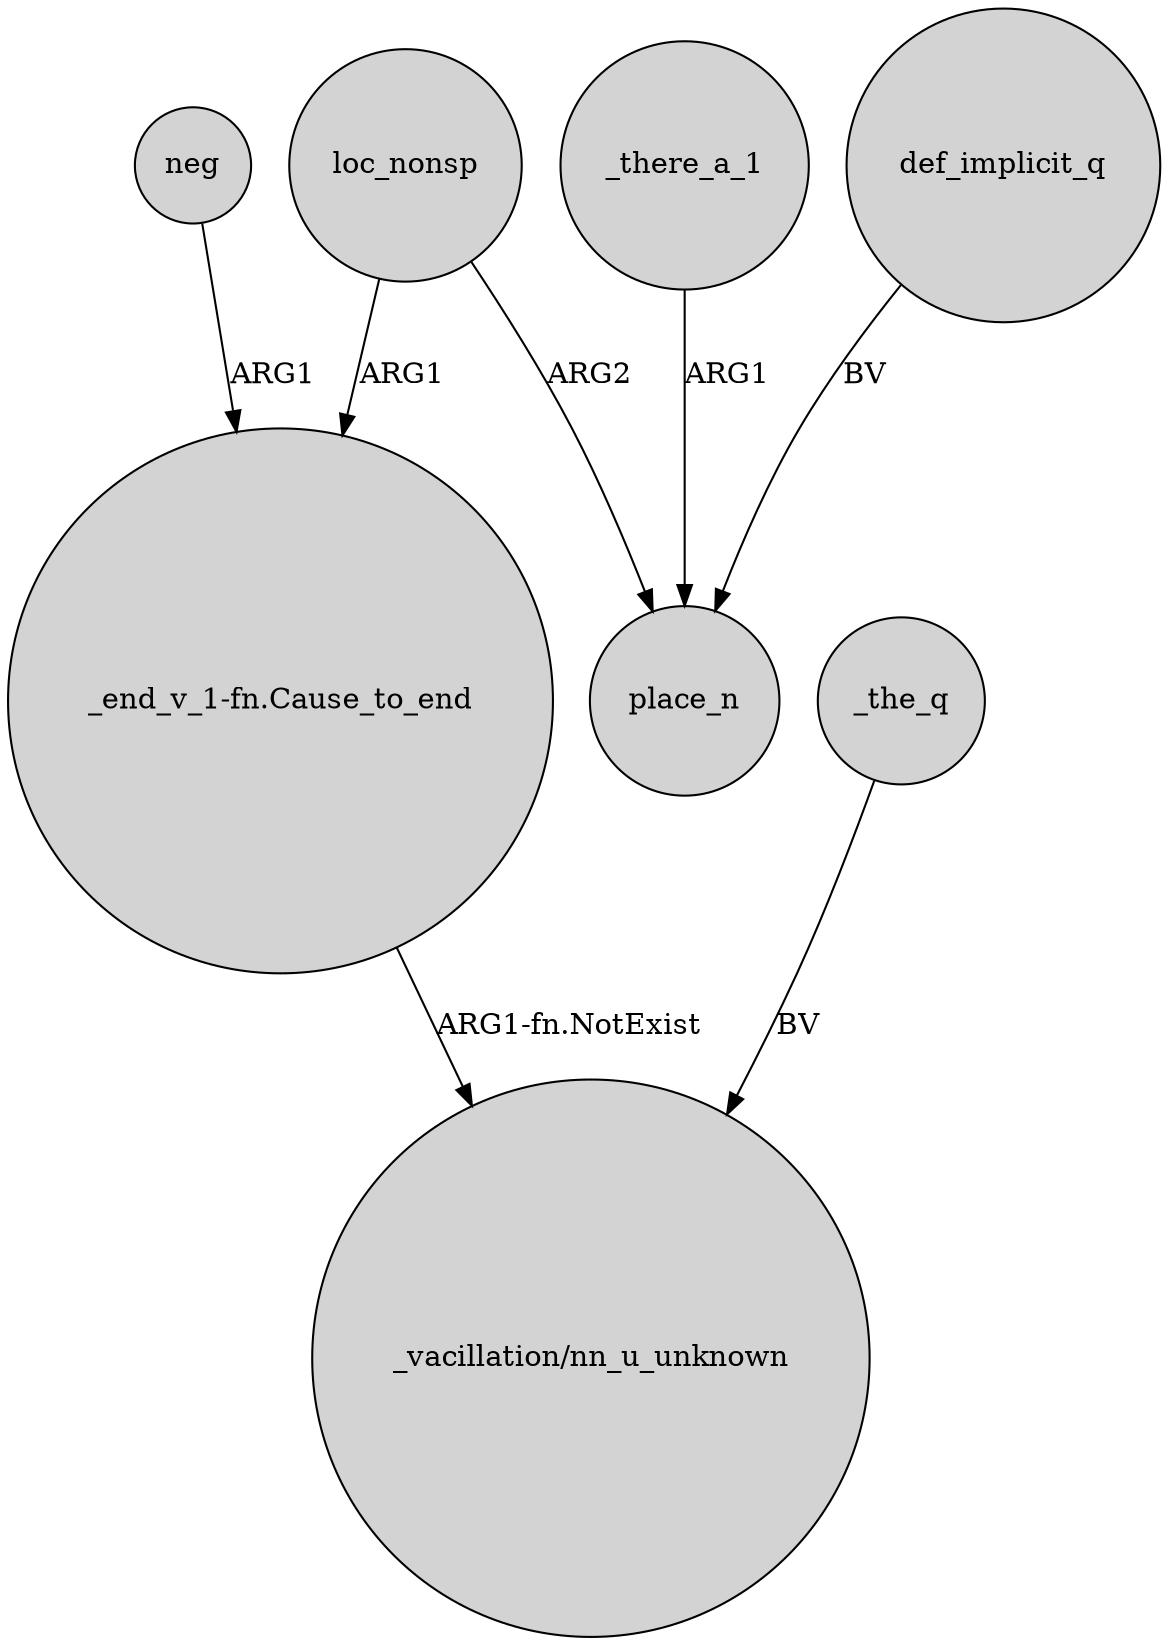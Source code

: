 digraph {
	node [shape=circle style=filled]
	loc_nonsp -> place_n [label=ARG2]
	def_implicit_q -> place_n [label=BV]
	"_end_v_1-fn.Cause_to_end" -> "_vacillation/nn_u_unknown" [label="ARG1-fn.NotExist"]
	_the_q -> "_vacillation/nn_u_unknown" [label=BV]
	_there_a_1 -> place_n [label=ARG1]
	neg -> "_end_v_1-fn.Cause_to_end" [label=ARG1]
	loc_nonsp -> "_end_v_1-fn.Cause_to_end" [label=ARG1]
}
